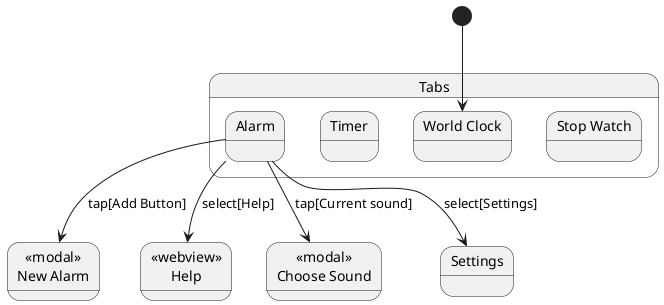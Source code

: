 @startuml

state "<<modal>>\nNew Alarm" as NewAlarm
state "<<webview>>\nHelp" as Help
state "<<modal>>\nChoose Sound" as ChooseSound

state Tabs {
state "Stop Watch" as StopWatch
state "World Clock" as WorldClock
state Timer
state Alarm
}
[*] --> WorldClock
Alarm --> NewAlarm : tap[Add Button]
Alarm --> Help : select[Help]
Alarm --> Settings : select[Settings]
Alarm --> ChooseSound : tap[Current sound]
@enduml